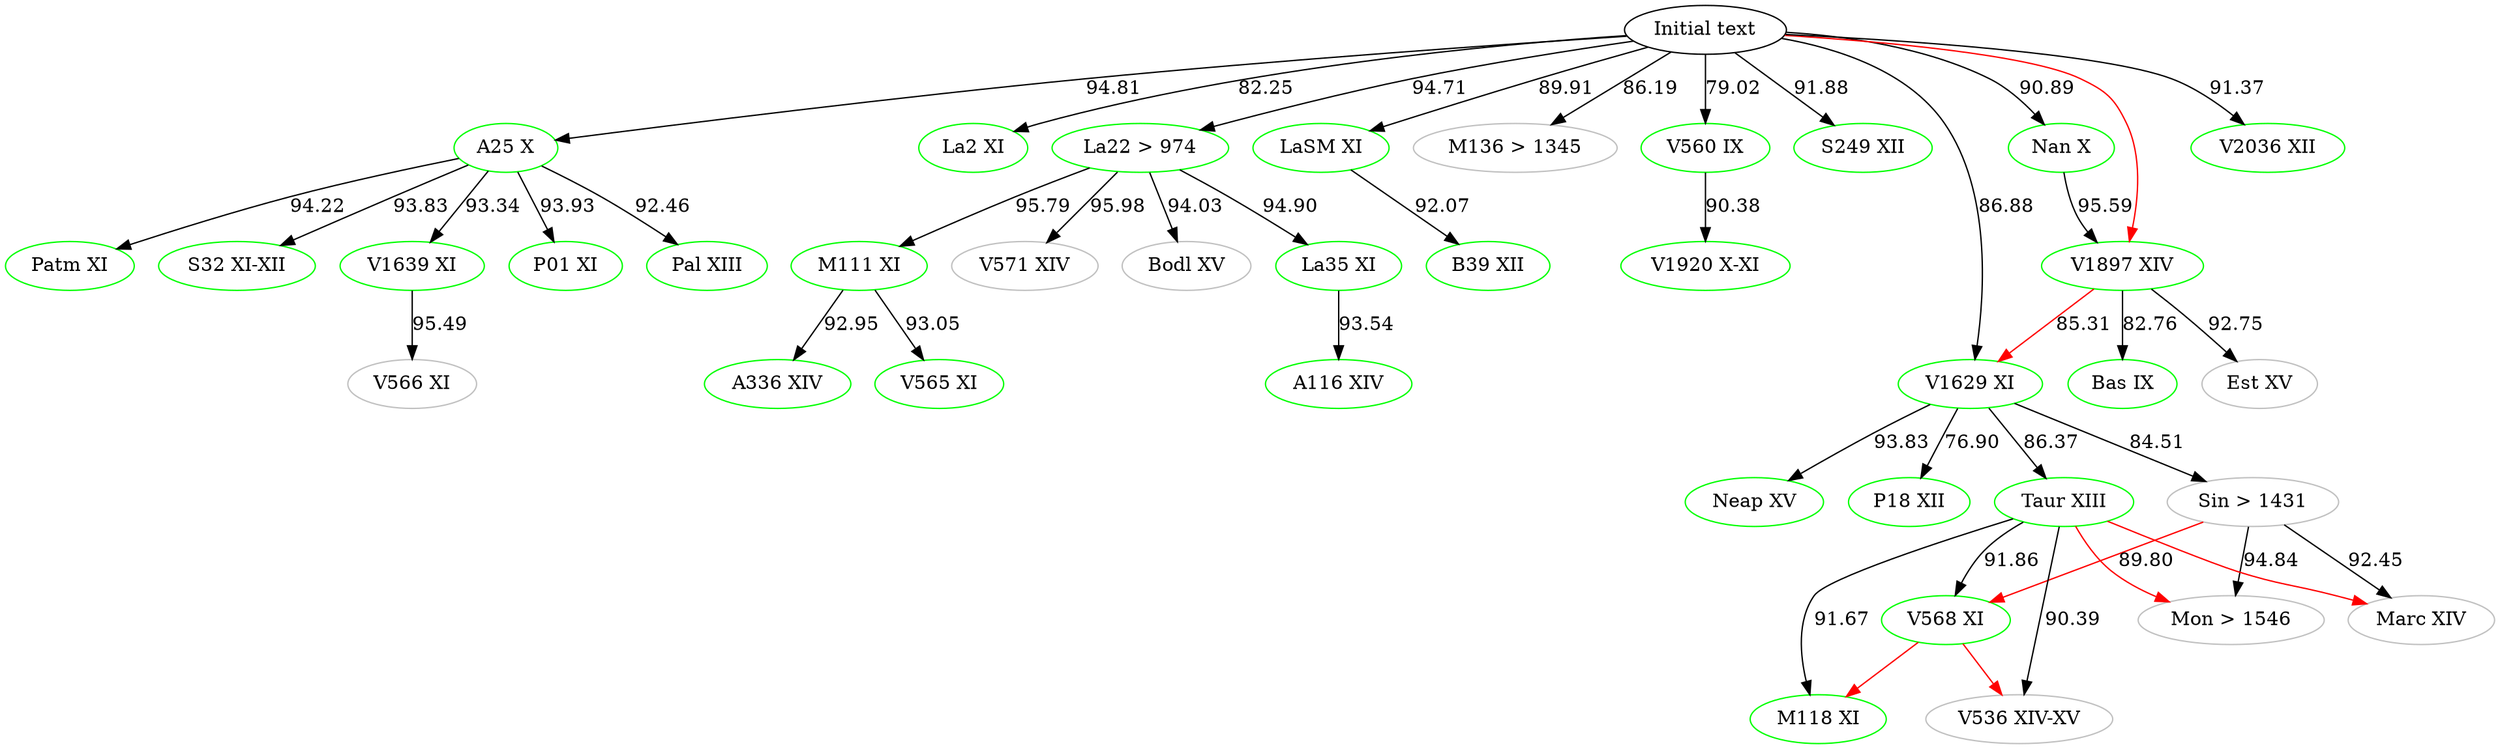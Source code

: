 digraph {

    #Top [color="black", label="ω"]
    aBase [color="black", label="Initial text"]
    # Top [color="black", label="Initial text"]
	A116 [label="A116 XIV", color="green"]
	A25 [label="A25 X", color="green"]
	A336 [label="A336 XIV", color="green"]
	B39 [label="B39 XII", color="green"]
	Bas [label="Bas IX", color="green"]
	Bodl [label="Bodl XV", color="grey"]
	Est [label="Est XV", color="grey"]
	La2 [label="La2 XI", color="green"]
	La22 [label="La22 > 974", color="green"]
	La35 [label="La35 XI", color="green"]
	LaSM [label="LaSM XI", color="green"]
	M111 [label="M111 XI", color="green"]
    M118 [label="M118 XI", color="green"]
    M136 [label="M136 > 1345", color="grey"]
    Marc [label="Marc XIV", color="grey"]
    Mon [label="Mon > 1546", color="grey"]
	Nan [label="Nan X", color="green"]
    Neap [label="Neap XV", color="green"]
    P01 [label="P01 XI", color="green"]
    P18 [label="P18 XII", color="green"]
	Pal [label="Pal XIII", color="green"]
	Patm [label="Patm XI", color="green"]
    Sin [label="Sin > 1431", color="grey"]
	S32 [label="S32 XI-XII", color="green"]
    S249 [label="S249 XII", color="green"]
    Taur [label="Taur XIII", color="green"]
    V536 [label="V536 XIV-XV", color="grey"]
	V560 [label="V560 IX", color="green"]
	V565 [label="V565 XI", color="green"]
	V566 [label="V566 XI", color="grey"]
	V568 [label="V568 XI", color="green"]
	V571 [label="V571 XIV", color="grey"]
    V1629 [label="V1629 XI", color="green"]
	V1639 [label="V1639 XI", color="green"]
	V1897 [label="V1897 XIV", color="green"]
	V1920 [label="V1920 X-XI", color="green"]
    V2036 [label="V2036 XII", color="green"]

	
	
  
    #Top -> aBase
    aBase -> A25 [label="94.81"]
    aBase -> M136 [label="86.19"]
    aBase -> V2036 [label="91.37"]
    # V2036 -> Patm [label="91.14", color="blue"]
    aBase -> V1629 [label="86.88"]
    aBase -> V560[label="79.02"]
    aBase -> La2 [label="82.25"]
    aBase -> S249 [label="91.88"]
    aBase -> LaSM [label="89.91"]
	aBase -> La22 [label="94.71"]
    aBase -> Nan [label="90.89"]

	# A25 -> M136 [label="85.50"]
    # M136 -> A25 [label="85.50" color="blue"]
	A25 -> Pal [label="92.46"]
	A25 -> P01 [label="93.93"]
    A25 -> V1639 [label="93.34"]
    A25 -> S32 [label="93.83"]
    A25 -> Patm [label="94.22"]

    #A25 -> La2 [color="red"]
    #A25 -> V566[color="red"]
    #A25 -> LaSM[color="red"]
    #A25 -> La22[color="red"]
    #A25 -> M136[color="red"]
    #A25 -> Nan[color="red"]
    #A25 -> S249[color="red"]
    #A25 -> V2036[color="red"]

    #aBase -> P01 [color="red"]
    #aBase -> Pal [color="red"]
    #aBase -> Patm [color="red"]
    #aBase -> La35[color="red"]
    #aBase -> B39[color="red"]
    #aBase -> V1920[color="red"]
    aBase -> V1897[color="red"]
    #aBase -> Neap[color="red"]
   
    #Bodl -> V1639[color="red"]
    #Patm -> S32[color="red"]
    #Patm -> V560[color="red"]

    #La22 -> A116[color="red"]
    #La22 -> V565[color="red"]
    #La22 -> A336[color="red"]

    Taur -> Mon[color="red"]
    Taur -> Marc[color="red"]

    Sin -> V568[label="89.80" color="red"]

    V568 -> V536[color="red"]
    V568 -> M118[color="red"]

    #V571 -> Bodl[color="red"]
    #M111 -> V571[color="red"]
    #La35 -> M111[color="red"]
    V1897 -> V1629[label="85.31" color="red"]
    #Nan -> Bas[color="red"]
    #Nan -> Est[color="red"]
    #Neap -> Taur[color="red"]
    #Neap -> Sin[color="red"]
   #Neap -> P18[color="red"]
 
 
 
 
	V1639 -> V566 [label="95.49"]

	La22 -> La35 [label= "94.90"]
	La22 -> M111 [label="95.79"]
	La22 -> Bodl [label="94.03"]
    La22 -> V571 [label="95.98"]

	La35 -> A116 [label="93.54"]

	M111 -> V565 [label="93.05"]
	M111 -> A336 [label="92.95"]
	
	
	
	Sin -> Marc [label="92.45"]

	V1629 -> Neap [label="93.83"]
	V1629 -> Sin [label="84.51"]
	V1629 -> Taur [label="86.37"]
    V1629 -> P18 [label="76.90"]

	Taur -> V568 [label="91.86"]
	Taur -> M118 [label="91.67"]
	Taur -> V536 [label="90.39"]
    # Taur -> Marc [color="blue" label="91.96"]
    # Marc -> Mon [color="blue" label="94.12"]
	Sin -> Mon [label="94.84"]

	V560 -> V1920 [label="90.38"]

	V1897 -> Est [label="92.75"]
    V1897 -> Bas [label="82.76"]

    Nan -> V1897 [label="95.59"]



    LaSM -> B39 [label="92.07"]
    
	
	
}

